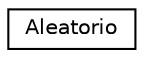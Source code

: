 digraph "Graphical Class Hierarchy"
{
  edge [fontname="Helvetica",fontsize="10",labelfontname="Helvetica",labelfontsize="10"];
  node [fontname="Helvetica",fontsize="10",shape=record];
  rankdir="LR";
  Node1 [label="Aleatorio",height=0.2,width=0.4,color="black", fillcolor="white", style="filled",URL="$class_aleatorio.html"];
}
